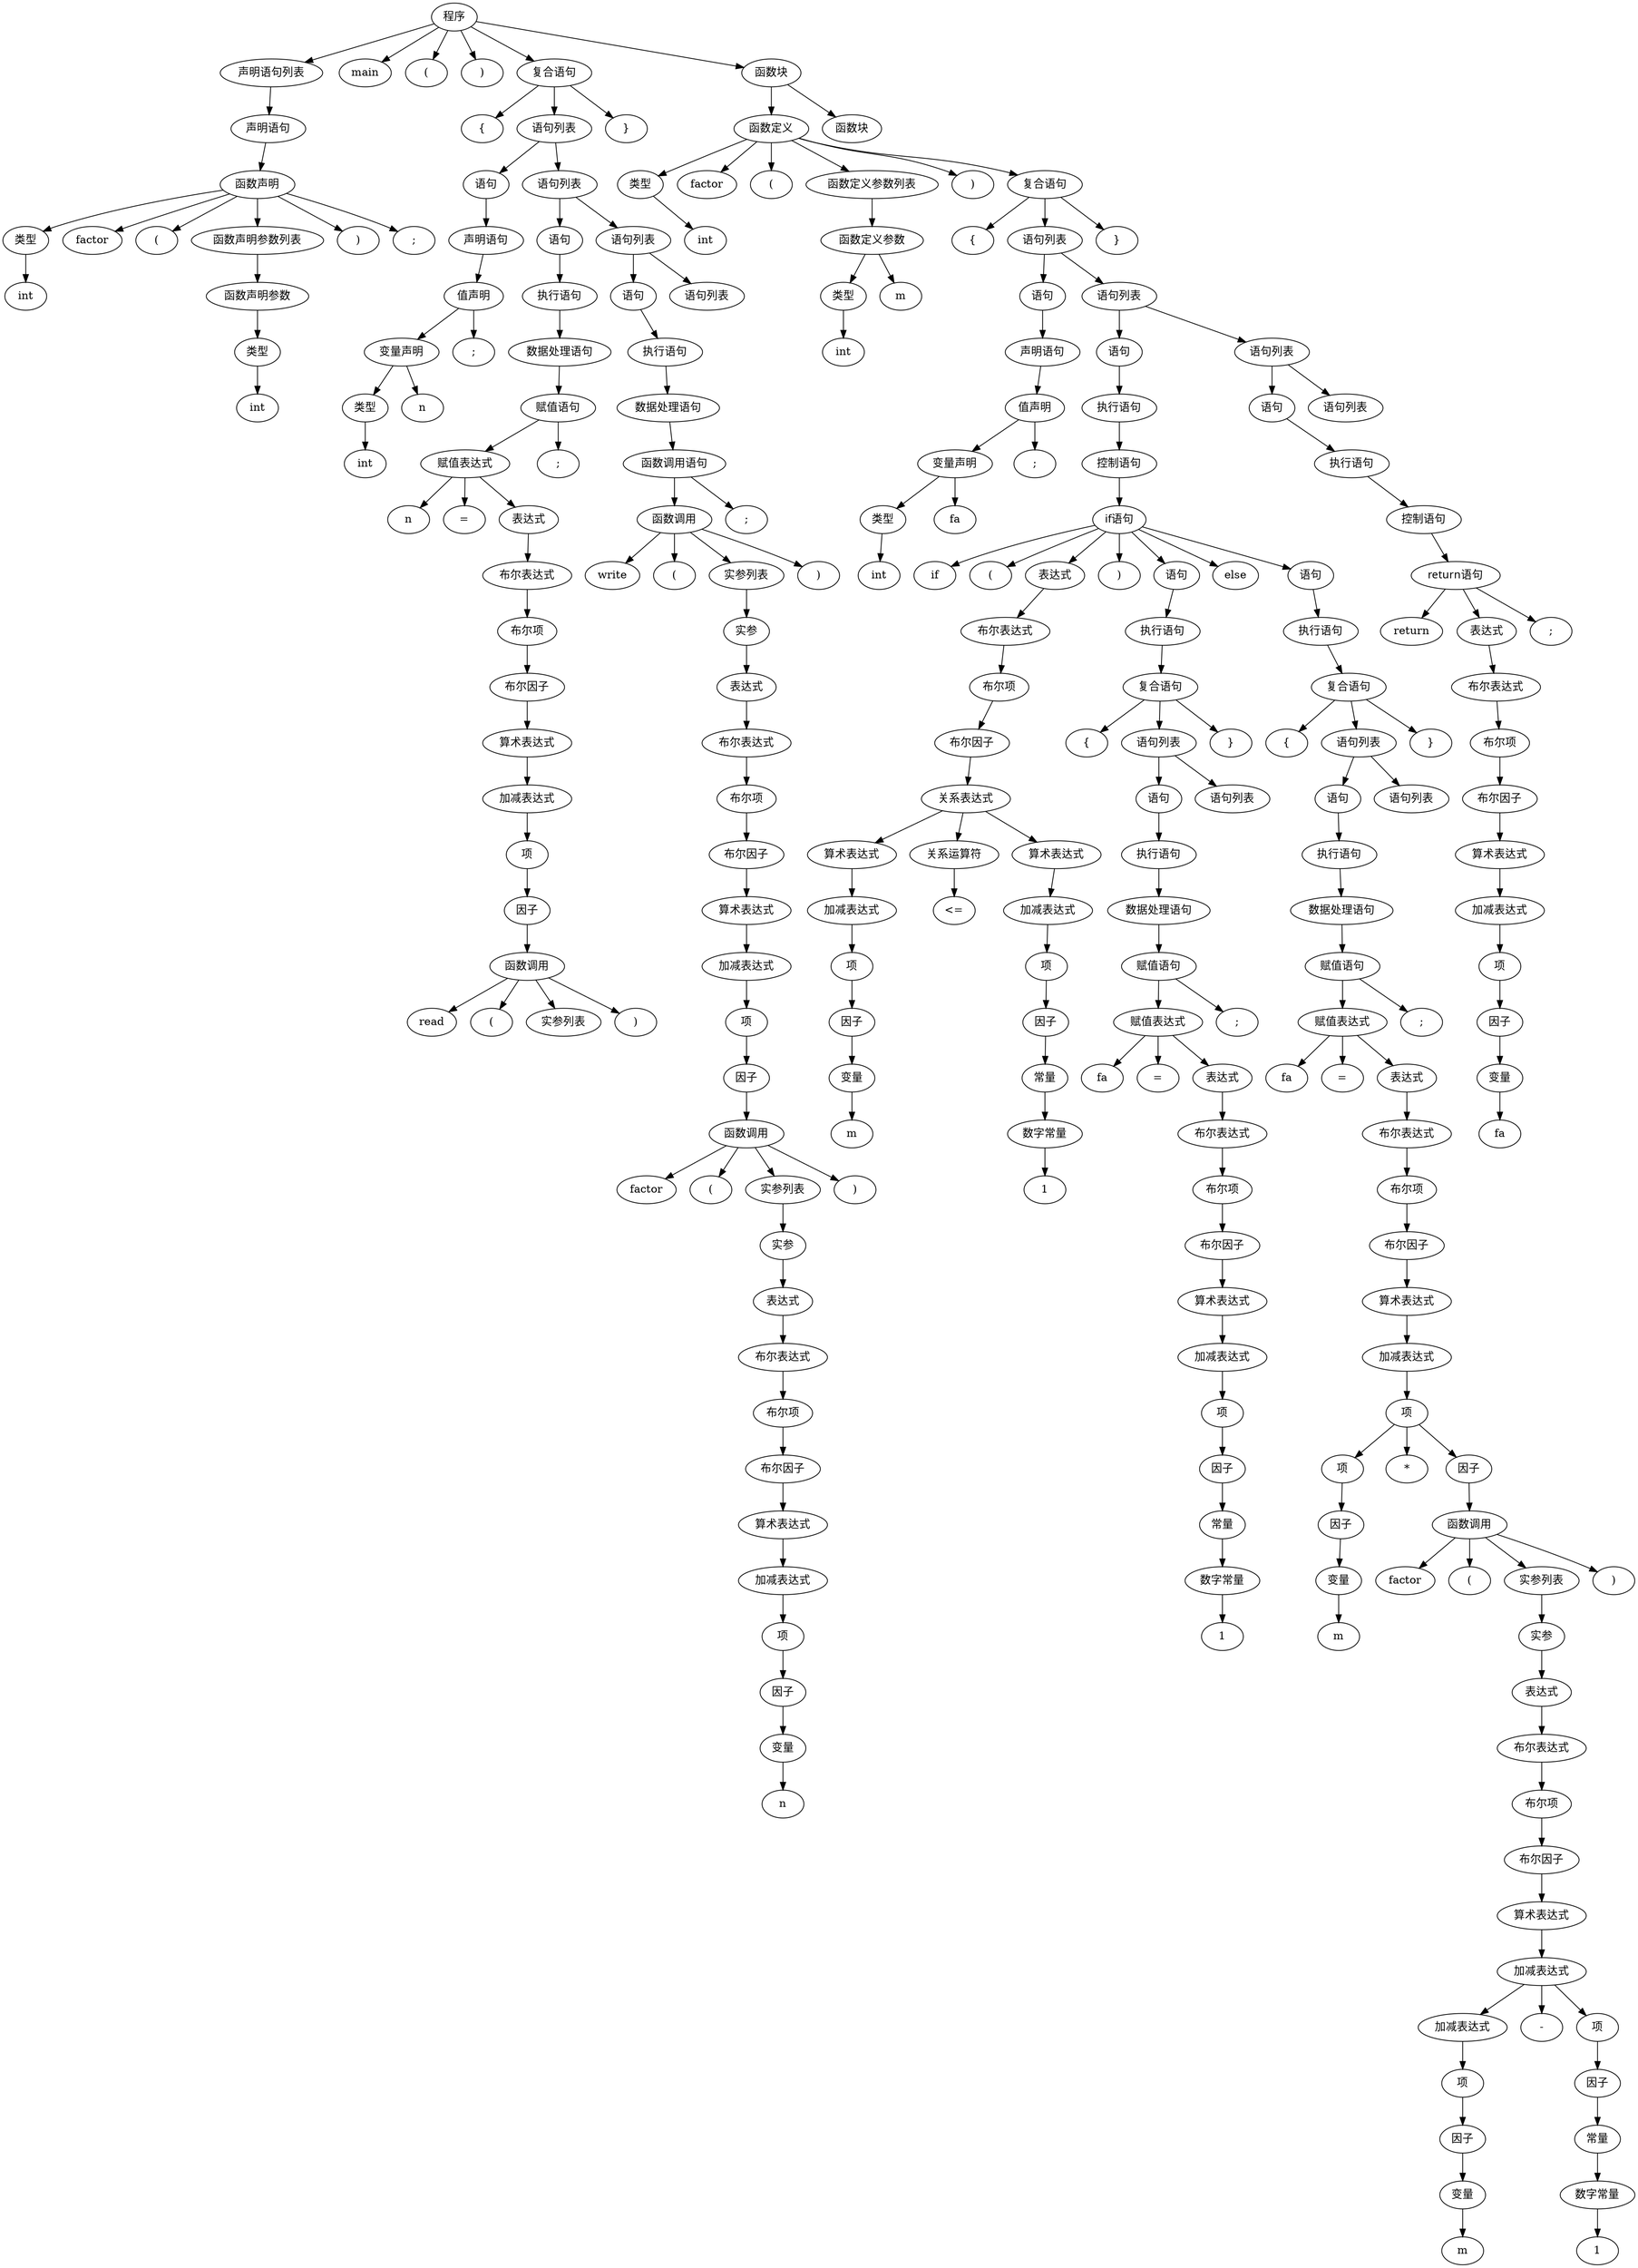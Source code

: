 // LR_DFA_Digraph
digraph {
	0 [label=int]
	1 [label="类型" fontname=SimHei]
	1 -> 0
	2 [label=factor]
	3 [label="("]
	4 [label=int]
	5 [label="类型" fontname=SimHei]
	5 -> 4
	6 [label="函数声明参数" fontname=SimHei]
	6 -> 5
	7 [label="函数声明参数列表" fontname=SimHei]
	7 -> 6
	8 [label=")"]
	9 [label=";"]
	10 [label="函数声明" fontname=SimHei]
	10 -> 9
	10 -> 8
	10 -> 7
	10 -> 3
	10 -> 2
	10 -> 1
	11 [label="声明语句" fontname=SimHei]
	11 -> 10
	12 [label="声明语句列表" fontname=SimHei]
	12 -> 11
	13 [label=main]
	14 [label="("]
	15 [label=")"]
	16 [label="{"]
	17 [label=int]
	18 [label="类型" fontname=SimHei]
	18 -> 17
	19 [label=n]
	20 [label="变量声明" fontname=SimHei]
	20 -> 19
	20 -> 18
	21 [label=";"]
	22 [label="值声明" fontname=SimHei]
	22 -> 21
	22 -> 20
	23 [label="声明语句" fontname=SimHei]
	23 -> 22
	24 [label="语句" fontname=SimHei]
	24 -> 23
	25 [label=n]
	26 [label="="]
	27 [label=read]
	28 [label="("]
	29 [label="实参列表" fontname=SimHei]
	30 [label=")"]
	31 [label="函数调用" fontname=SimHei]
	31 -> 30
	31 -> 29
	31 -> 28
	31 -> 27
	32 [label="因子" fontname=SimHei]
	32 -> 31
	33 [label="项" fontname=SimHei]
	33 -> 32
	34 [label="加减表达式" fontname=SimHei]
	34 -> 33
	35 [label="算术表达式" fontname=SimHei]
	35 -> 34
	36 [label="布尔因子" fontname=SimHei]
	36 -> 35
	37 [label="布尔项" fontname=SimHei]
	37 -> 36
	38 [label="布尔表达式" fontname=SimHei]
	38 -> 37
	39 [label="表达式" fontname=SimHei]
	39 -> 38
	40 [label="赋值表达式" fontname=SimHei]
	40 -> 39
	40 -> 26
	40 -> 25
	41 [label=";"]
	42 [label="赋值语句" fontname=SimHei]
	42 -> 41
	42 -> 40
	43 [label="数据处理语句" fontname=SimHei]
	43 -> 42
	44 [label="执行语句" fontname=SimHei]
	44 -> 43
	45 [label="语句" fontname=SimHei]
	45 -> 44
	46 [label=write]
	47 [label="("]
	48 [label=factor]
	49 [label="("]
	50 [label=n]
	51 [label="变量" fontname=SimHei]
	51 -> 50
	52 [label="因子" fontname=SimHei]
	52 -> 51
	53 [label="项" fontname=SimHei]
	53 -> 52
	54 [label="加减表达式" fontname=SimHei]
	54 -> 53
	55 [label="算术表达式" fontname=SimHei]
	55 -> 54
	56 [label="布尔因子" fontname=SimHei]
	56 -> 55
	57 [label="布尔项" fontname=SimHei]
	57 -> 56
	58 [label="布尔表达式" fontname=SimHei]
	58 -> 57
	59 [label="表达式" fontname=SimHei]
	59 -> 58
	60 [label="实参" fontname=SimHei]
	60 -> 59
	61 [label="实参列表" fontname=SimHei]
	61 -> 60
	62 [label=")"]
	63 [label="函数调用" fontname=SimHei]
	63 -> 62
	63 -> 61
	63 -> 49
	63 -> 48
	64 [label="因子" fontname=SimHei]
	64 -> 63
	65 [label="项" fontname=SimHei]
	65 -> 64
	66 [label="加减表达式" fontname=SimHei]
	66 -> 65
	67 [label="算术表达式" fontname=SimHei]
	67 -> 66
	68 [label="布尔因子" fontname=SimHei]
	68 -> 67
	69 [label="布尔项" fontname=SimHei]
	69 -> 68
	70 [label="布尔表达式" fontname=SimHei]
	70 -> 69
	71 [label="表达式" fontname=SimHei]
	71 -> 70
	72 [label="实参" fontname=SimHei]
	72 -> 71
	73 [label="实参列表" fontname=SimHei]
	73 -> 72
	74 [label=")"]
	75 [label="函数调用" fontname=SimHei]
	75 -> 74
	75 -> 73
	75 -> 47
	75 -> 46
	76 [label=";"]
	77 [label="函数调用语句" fontname=SimHei]
	77 -> 76
	77 -> 75
	78 [label="数据处理语句" fontname=SimHei]
	78 -> 77
	79 [label="执行语句" fontname=SimHei]
	79 -> 78
	80 [label="语句" fontname=SimHei]
	80 -> 79
	81 [label="语句列表" fontname=SimHei]
	82 [label="语句列表" fontname=SimHei]
	82 -> 81
	82 -> 80
	83 [label="语句列表" fontname=SimHei]
	83 -> 82
	83 -> 45
	84 [label="语句列表" fontname=SimHei]
	84 -> 83
	84 -> 24
	85 [label="}"]
	86 [label="复合语句" fontname=SimHei]
	86 -> 85
	86 -> 84
	86 -> 16
	87 [label=int]
	88 [label="类型" fontname=SimHei]
	88 -> 87
	89 [label=factor]
	90 [label="("]
	91 [label=int]
	92 [label="类型" fontname=SimHei]
	92 -> 91
	93 [label=m]
	94 [label="函数定义参数" fontname=SimHei]
	94 -> 93
	94 -> 92
	95 [label="函数定义参数列表" fontname=SimHei]
	95 -> 94
	96 [label=")"]
	97 [label="{"]
	98 [label=int]
	99 [label="类型" fontname=SimHei]
	99 -> 98
	100 [label=fa]
	101 [label="变量声明" fontname=SimHei]
	101 -> 100
	101 -> 99
	102 [label=";"]
	103 [label="值声明" fontname=SimHei]
	103 -> 102
	103 -> 101
	104 [label="声明语句" fontname=SimHei]
	104 -> 103
	105 [label="语句" fontname=SimHei]
	105 -> 104
	106 [label=if]
	107 [label="("]
	108 [label=m]
	109 [label="变量" fontname=SimHei]
	109 -> 108
	110 [label="因子" fontname=SimHei]
	110 -> 109
	111 [label="项" fontname=SimHei]
	111 -> 110
	112 [label="加减表达式" fontname=SimHei]
	112 -> 111
	113 [label="算术表达式" fontname=SimHei]
	113 -> 112
	114 [label="<="]
	115 [label="关系运算符" fontname=SimHei]
	115 -> 114
	116 [label=1]
	117 [label="数字常量" fontname=SimHei]
	117 -> 116
	118 [label="常量" fontname=SimHei]
	118 -> 117
	119 [label="因子" fontname=SimHei]
	119 -> 118
	120 [label="项" fontname=SimHei]
	120 -> 119
	121 [label="加减表达式" fontname=SimHei]
	121 -> 120
	122 [label="算术表达式" fontname=SimHei]
	122 -> 121
	123 [label="关系表达式" fontname=SimHei]
	123 -> 122
	123 -> 115
	123 -> 113
	124 [label="布尔因子" fontname=SimHei]
	124 -> 123
	125 [label="布尔项" fontname=SimHei]
	125 -> 124
	126 [label="布尔表达式" fontname=SimHei]
	126 -> 125
	127 [label="表达式" fontname=SimHei]
	127 -> 126
	128 [label=")"]
	129 [label="{"]
	130 [label=fa]
	131 [label="="]
	132 [label=1]
	133 [label="数字常量" fontname=SimHei]
	133 -> 132
	134 [label="常量" fontname=SimHei]
	134 -> 133
	135 [label="因子" fontname=SimHei]
	135 -> 134
	136 [label="项" fontname=SimHei]
	136 -> 135
	137 [label="加减表达式" fontname=SimHei]
	137 -> 136
	138 [label="算术表达式" fontname=SimHei]
	138 -> 137
	139 [label="布尔因子" fontname=SimHei]
	139 -> 138
	140 [label="布尔项" fontname=SimHei]
	140 -> 139
	141 [label="布尔表达式" fontname=SimHei]
	141 -> 140
	142 [label="表达式" fontname=SimHei]
	142 -> 141
	143 [label="赋值表达式" fontname=SimHei]
	143 -> 142
	143 -> 131
	143 -> 130
	144 [label=";"]
	145 [label="赋值语句" fontname=SimHei]
	145 -> 144
	145 -> 143
	146 [label="数据处理语句" fontname=SimHei]
	146 -> 145
	147 [label="执行语句" fontname=SimHei]
	147 -> 146
	148 [label="语句" fontname=SimHei]
	148 -> 147
	149 [label="语句列表" fontname=SimHei]
	150 [label="语句列表" fontname=SimHei]
	150 -> 149
	150 -> 148
	151 [label="}"]
	152 [label="复合语句" fontname=SimHei]
	152 -> 151
	152 -> 150
	152 -> 129
	153 [label="执行语句" fontname=SimHei]
	153 -> 152
	154 [label="语句" fontname=SimHei]
	154 -> 153
	155 [label=else]
	156 [label="{"]
	157 [label=fa]
	158 [label="="]
	159 [label=m]
	160 [label="变量" fontname=SimHei]
	160 -> 159
	161 [label="因子" fontname=SimHei]
	161 -> 160
	162 [label="项" fontname=SimHei]
	162 -> 161
	163 [label="*"]
	164 [label=factor]
	165 [label="("]
	166 [label=m]
	167 [label="变量" fontname=SimHei]
	167 -> 166
	168 [label="因子" fontname=SimHei]
	168 -> 167
	169 [label="项" fontname=SimHei]
	169 -> 168
	170 [label="加减表达式" fontname=SimHei]
	170 -> 169
	171 [label="-"]
	172 [label=1]
	173 [label="数字常量" fontname=SimHei]
	173 -> 172
	174 [label="常量" fontname=SimHei]
	174 -> 173
	175 [label="因子" fontname=SimHei]
	175 -> 174
	176 [label="项" fontname=SimHei]
	176 -> 175
	177 [label="加减表达式" fontname=SimHei]
	177 -> 176
	177 -> 171
	177 -> 170
	178 [label="算术表达式" fontname=SimHei]
	178 -> 177
	179 [label="布尔因子" fontname=SimHei]
	179 -> 178
	180 [label="布尔项" fontname=SimHei]
	180 -> 179
	181 [label="布尔表达式" fontname=SimHei]
	181 -> 180
	182 [label="表达式" fontname=SimHei]
	182 -> 181
	183 [label="实参" fontname=SimHei]
	183 -> 182
	184 [label="实参列表" fontname=SimHei]
	184 -> 183
	185 [label=")"]
	186 [label="函数调用" fontname=SimHei]
	186 -> 185
	186 -> 184
	186 -> 165
	186 -> 164
	187 [label="因子" fontname=SimHei]
	187 -> 186
	188 [label="项" fontname=SimHei]
	188 -> 187
	188 -> 163
	188 -> 162
	189 [label="加减表达式" fontname=SimHei]
	189 -> 188
	190 [label="算术表达式" fontname=SimHei]
	190 -> 189
	191 [label="布尔因子" fontname=SimHei]
	191 -> 190
	192 [label="布尔项" fontname=SimHei]
	192 -> 191
	193 [label="布尔表达式" fontname=SimHei]
	193 -> 192
	194 [label="表达式" fontname=SimHei]
	194 -> 193
	195 [label="赋值表达式" fontname=SimHei]
	195 -> 194
	195 -> 158
	195 -> 157
	196 [label=";"]
	197 [label="赋值语句" fontname=SimHei]
	197 -> 196
	197 -> 195
	198 [label="数据处理语句" fontname=SimHei]
	198 -> 197
	199 [label="执行语句" fontname=SimHei]
	199 -> 198
	200 [label="语句" fontname=SimHei]
	200 -> 199
	201 [label="语句列表" fontname=SimHei]
	202 [label="语句列表" fontname=SimHei]
	202 -> 201
	202 -> 200
	203 [label="}"]
	204 [label="复合语句" fontname=SimHei]
	204 -> 203
	204 -> 202
	204 -> 156
	205 [label="执行语句" fontname=SimHei]
	205 -> 204
	206 [label="语句" fontname=SimHei]
	206 -> 205
	207 [label="if语句" fontname=SimHei]
	207 -> 206
	207 -> 155
	207 -> 154
	207 -> 128
	207 -> 127
	207 -> 107
	207 -> 106
	208 [label="控制语句" fontname=SimHei]
	208 -> 207
	209 [label="执行语句" fontname=SimHei]
	209 -> 208
	210 [label="语句" fontname=SimHei]
	210 -> 209
	211 [label=return]
	212 [label=fa]
	213 [label="变量" fontname=SimHei]
	213 -> 212
	214 [label="因子" fontname=SimHei]
	214 -> 213
	215 [label="项" fontname=SimHei]
	215 -> 214
	216 [label="加减表达式" fontname=SimHei]
	216 -> 215
	217 [label="算术表达式" fontname=SimHei]
	217 -> 216
	218 [label="布尔因子" fontname=SimHei]
	218 -> 217
	219 [label="布尔项" fontname=SimHei]
	219 -> 218
	220 [label="布尔表达式" fontname=SimHei]
	220 -> 219
	221 [label="表达式" fontname=SimHei]
	221 -> 220
	222 [label=";"]
	223 [label="return语句" fontname=SimHei]
	223 -> 222
	223 -> 221
	223 -> 211
	224 [label="控制语句" fontname=SimHei]
	224 -> 223
	225 [label="执行语句" fontname=SimHei]
	225 -> 224
	226 [label="语句" fontname=SimHei]
	226 -> 225
	227 [label="语句列表" fontname=SimHei]
	228 [label="语句列表" fontname=SimHei]
	228 -> 227
	228 -> 226
	229 [label="语句列表" fontname=SimHei]
	229 -> 228
	229 -> 210
	230 [label="语句列表" fontname=SimHei]
	230 -> 229
	230 -> 105
	231 [label="}"]
	232 [label="复合语句" fontname=SimHei]
	232 -> 231
	232 -> 230
	232 -> 97
	233 [label="函数定义" fontname=SimHei]
	233 -> 232
	233 -> 96
	233 -> 95
	233 -> 90
	233 -> 89
	233 -> 88
	234 [label="函数块" fontname=SimHei]
	235 [label="函数块" fontname=SimHei]
	235 -> 234
	235 -> 233
	236 [label="程序" fontname=SimHei]
	236 -> 235
	236 -> 86
	236 -> 15
	236 -> 14
	236 -> 13
	236 -> 12
}
